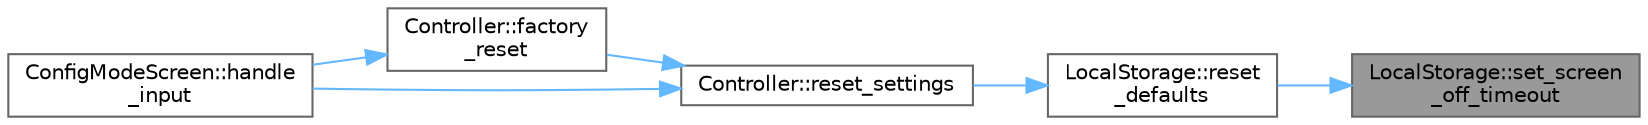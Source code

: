 digraph "LocalStorage::set_screen_off_timeout"
{
 // LATEX_PDF_SIZE
  bgcolor="transparent";
  edge [fontname=Helvetica,fontsize=10,labelfontname=Helvetica,labelfontsize=10];
  node [fontname=Helvetica,fontsize=10,shape=box,height=0.2,width=0.4];
  rankdir="RL";
  Node1 [id="Node000001",label="LocalStorage::set_screen\l_off_timeout",height=0.2,width=0.4,color="gray40", fillcolor="grey60", style="filled", fontcolor="black",tooltip=" "];
  Node1 -> Node2 [id="edge1_Node000001_Node000002",dir="back",color="steelblue1",style="solid",tooltip=" "];
  Node2 [id="Node000002",label="LocalStorage::reset\l_defaults",height=0.2,width=0.4,color="grey40", fillcolor="white", style="filled",URL="$class_local_storage.html#a809d095a05789828cc50ee1a4d575844",tooltip=" "];
  Node2 -> Node3 [id="edge2_Node000002_Node000003",dir="back",color="steelblue1",style="solid",tooltip=" "];
  Node3 [id="Node000003",label="Controller::reset_settings",height=0.2,width=0.4,color="grey40", fillcolor="white", style="filled",URL="$class_controller.html#a1f2a8e25a98c49de20f09472fb8d5c16",tooltip=" "];
  Node3 -> Node4 [id="edge3_Node000003_Node000004",dir="back",color="steelblue1",style="solid",tooltip=" "];
  Node4 [id="Node000004",label="Controller::factory\l_reset",height=0.2,width=0.4,color="grey40", fillcolor="white", style="filled",URL="$class_controller.html#af1a46a7c8a34f04e6551a977580ede91",tooltip=" "];
  Node4 -> Node5 [id="edge4_Node000004_Node000005",dir="back",color="steelblue1",style="solid",tooltip=" "];
  Node5 [id="Node000005",label="ConfigModeScreen::handle\l_input",height=0.2,width=0.4,color="grey40", fillcolor="white", style="filled",URL="$class_config_mode_screen.html#a7fcba3bb1764bd72b76c1f80f1f6a762",tooltip=" "];
  Node3 -> Node5 [id="edge5_Node000003_Node000005",dir="back",color="steelblue1",style="solid",tooltip=" "];
}
